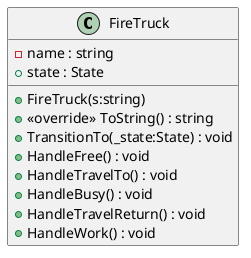 @startuml
class FireTruck {
    - name : string
    + state : State
    + FireTruck(s:string)
    + <<override>> ToString() : string
    + TransitionTo(_state:State) : void
    + HandleFree() : void
    + HandleTravelTo() : void
    + HandleBusy() : void
    + HandleTravelReturn() : void
    + HandleWork() : void
}
@enduml
